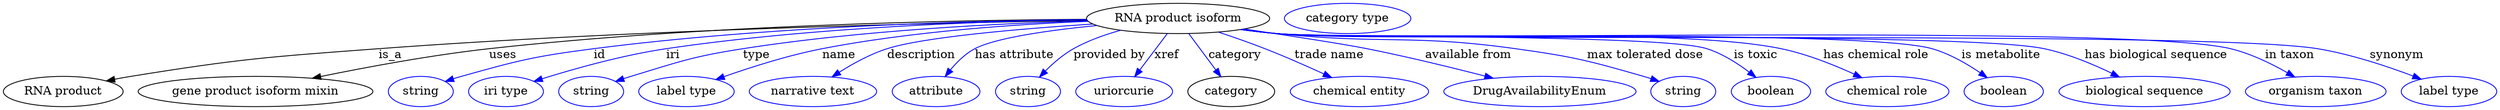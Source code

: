 digraph {
	graph [bb="0,0,2950.4,123"];
	node [label="\N"];
	"RNA product isoform"	[height=0.5,
		label="RNA product isoform",
		pos="1390.8,105",
		width=3.015];
	"RNA product"	[height=0.5,
		pos="70.844,18",
		width=1.9679];
	"RNA product isoform" -> "RNA product"	[label=is_a,
		lp="457.84,61.5",
		pos="e,121.92,30.626 1283.1,102.65 1107.2,99.863 747.57,91.684 443.84,69 313.16,59.24 280.2,56.978 150.84,36 144.68,35.001 138.28,33.843 \
131.89,32.611"];
	"gene product isoform mixin"	[height=0.5,
		pos="298.84,18",
		width=3.8635];
	"RNA product isoform" -> "gene product isoform mixin"	[label=uses,
		lp="591.34,61.5",
		pos="e,365.96,33.806 1282.2,104.04 1125.5,103.03 827.1,97.126 574.84,69 507.19,61.456 431.12,47.241 376,35.89"];
	id	[color=blue,
		height=0.5,
		label=string,
		pos="493.84,18",
		width=1.0652];
	"RNA product isoform" -> id	[color=blue,
		label=id,
		lp="705.84,61.5",
		pos="e,522.84,29.966 1282.5,103.76 1145.9,102.25 904.03,95.587 698.84,69 628.13,59.838 610.49,55.278 541.84,36 538.74,35.128 535.54,34.158 \
532.34,33.138",
		style=solid];
	iri	[color=blue,
		height=0.5,
		label="iri type",
		pos="594.84,18",
		width=1.2277];
	"RNA product isoform" -> iri	[color=blue,
		label=iri,
		lp="792.84,61.5",
		pos="e,628.02,30.101 1282.4,103.61 1160.7,101.82 957.61,94.735 784.84,69 733.43,61.342 675.91,45.085 637.76,33.179",
		style=solid];
	type	[color=blue,
		height=0.5,
		label=string,
		pos="695.84,18",
		width=1.0652];
	"RNA product isoform" -> type	[color=blue,
		label=type,
		lp="891.84,61.5",
		pos="e,724.77,29.995 1283.2,102.17 1178.6,99.099 1015.5,90.899 875.84,69 815.68,59.566 801.11,53.715 742.84,36 740.08,35.16 737.24,34.251 \
734.39,33.305",
		style=solid];
	name	[color=blue,
		height=0.5,
		label="label type",
		pos="808.84,18",
		width=1.5707];
	"RNA product isoform" -> name	[color=blue,
		label=name,
		lp="989.84,61.5",
		pos="e,843.77,32.277 1284,101.54 1198.4,98.034 1075.5,89.541 969.84,69 929.62,61.179 885.23,46.956 853.27,35.674",
		style=solid];
	description	[color=blue,
		height=0.5,
		label="narrative text",
		pos="958.84,18",
		width=2.0943];
	"RNA product isoform" -> description	[color=blue,
		label=description,
		lp="1086.3,61.5",
		pos="e,981.23,35.406 1289.5,98.414 1204.4,92.855 1089.7,83.109 1045.8,69 1026,62.606 1005.6,51.245 989.64,40.967",
		style=solid];
	"has attribute"	[color=blue,
		height=0.5,
		label=attribute,
		pos="1103.8,18",
		width=1.4443];
	"RNA product isoform" -> "has attribute"	[color=blue,
		label="has attribute",
		lp="1195.8,61.5",
		pos="e,1114.3,35.748 1294.2,96.74 1238.1,91.233 1173.7,82.306 1148.8,69 1137.7,63.04 1127.9,53.176 1120.4,43.778",
		style=solid];
	"provided by"	[color=blue,
		height=0.5,
		label=string,
		pos="1211.8,18",
		width=1.0652];
	"RNA product isoform" -> "provided by"	[color=blue,
		label="provided by",
		lp="1308.3,61.5",
		pos="e,1225.4,35.116 1322,90.982 1303.1,85.761 1283.1,78.626 1265.8,69 1253.5,62.11 1241.8,51.856 1232.4,42.424",
		style=solid];
	xref	[color=blue,
		height=0.5,
		label=uriorcurie,
		pos="1325.8,18",
		width=1.5887];
	"RNA product isoform" -> xref	[color=blue,
		label=xref,
		lp="1377.3,61.5",
		pos="e,1338.5,35.597 1377.7,86.799 1368.2,74.426 1355.3,57.555 1344.8,43.738",
		style=solid];
	category	[height=0.5,
		pos="1452.8,18",
		width=1.4263];
	"RNA product isoform" -> category	[color=blue,
		label=category,
		lp="1457.3,61.5",
		pos="e,1440.7,35.597 1403.4,86.799 1412.4,74.426 1424.7,57.555 1434.8,43.738",
		style=solid];
	"trade name"	[color=blue,
		height=0.5,
		label="chemical entity",
		pos="1603.8,18",
		width=2.2748];
	"RNA product isoform" -> "trade name"	[color=blue,
		label="trade name",
		lp="1567.8,61.5",
		pos="e,1571.2,34.686 1438.1,88.785 1455.5,82.943 1475.2,75.994 1492.8,69 1516,59.826 1541.4,48.493 1562,38.937",
		style=solid];
	"available from"	[color=blue,
		height=0.5,
		label=DrugAvailabilityEnum,
		pos="1817.8,18",
		width=3.1594];
	"RNA product isoform" -> "available from"	[color=blue,
		label="available from",
		lp="1732.3,61.5",
		pos="e,1762.4,33.833 1468.7,92.429 1521.3,84.474 1585.9,74.406 1612.8,69 1659.9,59.576 1712.4,46.716 1752.5,36.398",
		style=solid];
	"max tolerated dose"	[color=blue,
		height=0.5,
		label=string,
		pos="1987.8,18",
		width=1.0652];
	"RNA product isoform" -> "max tolerated dose"	[color=blue,
		label="max tolerated dose",
		lp="1941.8,61.5",
		pos="e,1959.2,30.049 1466.6,92.093 1480.3,90.195 1494.5,88.399 1507.8,87 1631.9,74.024 1664.3,86.193 1787.8,69 1856.7,59.409 1874,55.207 \
1940.8,36 1943.8,35.164 1946.7,34.241 1949.7,33.269",
		style=solid];
	"is toxic"	[color=blue,
		height=0.5,
		label=boolean,
		pos="2090.8,18",
		width=1.2999];
	"RNA product isoform" -> "is toxic"	[color=blue,
		label="is toxic",
		lp="2072.8,61.5",
		pos="e,2073,34.881 1465.6,91.902 1479.6,89.987 1494.1,88.235 1507.8,87 1564,81.94 1961.1,86.126 2014.8,69 2033,63.198 2051,51.724 2064.9,\
41.229",
		style=solid];
	"has chemical role"	[color=blue,
		height=0.5,
		label="chemical role",
		pos="2228.8,18",
		width=2.022];
	"RNA product isoform" -> "has chemical role"	[color=blue,
		label="has chemical role",
		lp="2215.3,61.5",
		pos="e,2198.7,34.421 1465.3,91.886 1479.4,89.96 1494,88.208 1507.8,87 1639.6,75.471 1973.3,95.8 2102.8,69 2133,62.77 2165.2,49.876 2189.5,\
38.742",
		style=solid];
	"is metabolite"	[color=blue,
		height=0.5,
		label=boolean,
		pos="2366.8,18",
		width=1.2999];
	"RNA product isoform" -> "is metabolite"	[color=blue,
		label="is metabolite",
		lp="2363.8,61.5",
		pos="e,2347.2,34.482 1465.3,91.808 1479.4,89.889 1494,88.159 1507.8,87 1593.6,79.802 2199.1,92.565 2281.8,69 2302.4,63.143 2323.1,51.103 \
2339,40.306",
		style=solid];
	"has biological sequence"	[color=blue,
		height=0.5,
		label="biological sequence",
		pos="2532.8,18",
		width=2.8164];
	"RNA product isoform" -> "has biological sequence"	[color=blue,
		label="has biological sequence",
		lp="2546.3,61.5",
		pos="e,2503.3,35.25 1465,91.812 1479.2,89.88 1493.9,88.144 1507.8,87 1608.3,78.737 2316.3,90.044 2414.8,69 2442.5,63.107 2471.7,50.774 \
2494.1,39.832",
		style=solid];
	"in taxon"	[color=blue,
		height=0.5,
		label="organism taxon",
		pos="2735.8,18",
		width=2.3109];
	"RNA product isoform" -> "in taxon"	[color=blue,
		label="in taxon",
		lp="2704.8,61.5",
		pos="e,2710.9,35.279 1465,91.769 1479.2,89.84 1493.9,88.117 1507.8,87 1632.7,76.975 2513.1,98.505 2634.8,69 2658.5,63.256 2683.1,51.257 \
2702.1,40.454",
		style=solid];
	synonym	[color=blue,
		height=0.5,
		label="label type",
		pos="2893.8,18",
		width=1.5707];
	"RNA product isoform" -> synonym	[color=blue,
		label=synonym,
		lp="2831.8,61.5",
		pos="e,2860.8,32.761 1464.6,91.796 1478.9,89.852 1493.8,88.116 1507.8,87 1644.1,76.151 2603,91.1 2737.8,69 2777.2,62.548 2820.3,48.148 \
2851.2,36.45",
		style=solid];
	"named thing_category"	[color=blue,
		height=0.5,
		label="category type",
		pos="1591.8,105",
		width=2.0762];
}
